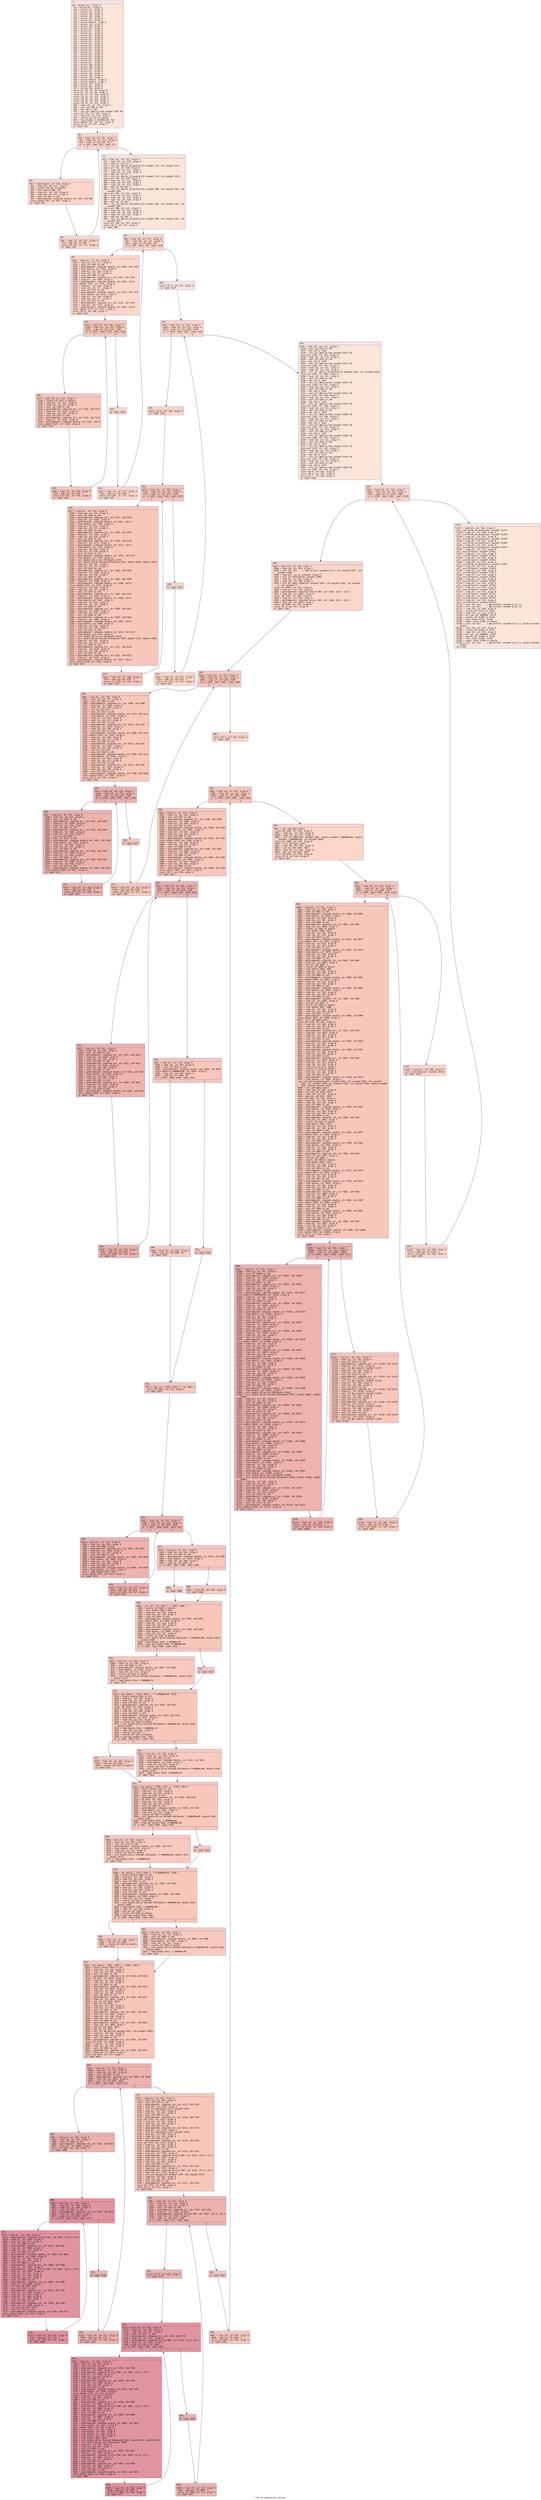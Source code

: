 digraph "CFG for 'ellipsetrack' function" {
	label="CFG for 'ellipsetrack' function";

	Node0x6000024d5fe0 [shape=record,color="#3d50c3ff", style=filled, fillcolor="#f5c1a970" fontname="Courier",label="{7:\l|  %8 = alloca ptr, align 8\l  %9 = alloca ptr, align 8\l  %10 = alloca ptr, align 8\l  %11 = alloca i32, align 4\l  %12 = alloca i32, align 4\l  %13 = alloca i32, align 4\l  %14 = alloca i32, align 4\l  %15 = alloca ptr, align 8\l  %16 = alloca double, align 8\l  %17 = alloca i32, align 4\l  %18 = alloca i32, align 4\l  %19 = alloca ptr, align 8\l  %20 = alloca ptr, align 8\l  %21 = alloca ptr, align 8\l  %22 = alloca ptr, align 8\l  %23 = alloca ptr, align 8\l  %24 = alloca ptr, align 8\l  %25 = alloca ptr, align 8\l  %26 = alloca ptr, align 8\l  %27 = alloca ptr, align 8\l  %28 = alloca ptr, align 8\l  %29 = alloca ptr, align 8\l  %30 = alloca ptr, align 8\l  %31 = alloca ptr, align 8\l  %32 = alloca ptr, align 8\l  %33 = alloca ptr, align 8\l  %34 = alloca ptr, align 8\l  %35 = alloca ptr, align 8\l  %36 = alloca i64, align 8\l  %37 = alloca i64, align 8\l  %38 = alloca i32, align 4\l  %39 = alloca ptr, align 8\l  %40 = alloca i32, align 4\l  %41 = alloca i32, align 4\l  %42 = alloca i32, align 4\l  %43 = alloca double, align 8\l  %44 = alloca double, align 8\l  %45 = alloca i64, align 8\l  %46 = alloca ptr, align 8\l  %47 = alloca i64, align 8\l  store ptr %0, ptr %8, align 8\l  store ptr %1, ptr %9, align 8\l  store ptr %2, ptr %10, align 8\l  store i32 %3, ptr %11, align 4\l  store i32 %4, ptr %12, align 4\l  store i32 %5, ptr %13, align 4\l  store i32 %6, ptr %14, align 4\l  %48 = load i32, ptr %13, align 4\l  %49 = sext i32 %48 to i64\l  %50 = mul i64 8, %49\l  %51 = call ptr @malloc(i64 noundef %50) #5\l  store ptr %51, ptr %15, align 8\l  %52 = load i32, ptr %13, align 4\l  %53 = sitofp i32 %52 to double\l  %54 = fdiv double 6.283180e+00, %53\l  store double %54, ptr %16, align 8\l  store i32 0, ptr %17, align 4\l  br label %55\l}"];
	Node0x6000024d5fe0 -> Node0x6000024d6030[tooltip="7 -> 55\nProbability 100.00%" ];
	Node0x6000024d6030 [shape=record,color="#3d50c3ff", style=filled, fillcolor="#f6a38570" fontname="Courier",label="{55:\l|  %56 = load i32, ptr %17, align 4\l  %57 = load i32, ptr %13, align 4\l  %58 = icmp slt i32 %56, %57\l  br i1 %58, label %59, label %71\l|{<s0>T|<s1>F}}"];
	Node0x6000024d6030:s0 -> Node0x6000024d6080[tooltip="55 -> 59\nProbability 96.88%" ];
	Node0x6000024d6030:s1 -> Node0x6000024d6120[tooltip="55 -> 71\nProbability 3.12%" ];
	Node0x6000024d6080 [shape=record,color="#3d50c3ff", style=filled, fillcolor="#f6a38570" fontname="Courier",label="{59:\l|  %60 = load double, ptr %16, align 8\l  %61 = load i32, ptr %17, align 4\l  %62 = sitofp i32 %61 to double\l  %63 = fmul double %60, %62\l  %64 = load ptr, ptr %15, align 8\l  %65 = load i32, ptr %17, align 4\l  %66 = sext i32 %65 to i64\l  %67 = getelementptr inbounds double, ptr %64, i64 %66\l  store double %63, ptr %67, align 8\l  br label %68\l}"];
	Node0x6000024d6080 -> Node0x6000024d60d0[tooltip="59 -> 68\nProbability 100.00%" ];
	Node0x6000024d60d0 [shape=record,color="#3d50c3ff", style=filled, fillcolor="#f6a38570" fontname="Courier",label="{68:\l|  %69 = load i32, ptr %17, align 4\l  %70 = add nsw i32 %69, 1\l  store i32 %70, ptr %17, align 4\l  br label %55\l}"];
	Node0x6000024d60d0 -> Node0x6000024d6030[tooltip="68 -> 55\nProbability 100.00%" ];
	Node0x6000024d6120 [shape=record,color="#3d50c3ff", style=filled, fillcolor="#f5c1a970" fontname="Courier",label="{71:\l|  %72 = load i32, ptr %11, align 4\l  %73 = load i32, ptr %14, align 4\l  %74 = add nsw i32 %73, 1\l  %75 = call ptr @alloc_2d_double(i32 noundef %72, i32 noundef %74)\l  store ptr %75, ptr %19, align 8\l  %76 = load i32, ptr %11, align 4\l  %77 = load i32, ptr %14, align 4\l  %78 = add nsw i32 %77, 1\l  %79 = call ptr @alloc_2d_double(i32 noundef %76, i32 noundef %78)\l  store ptr %79, ptr %20, align 8\l  %80 = load i32, ptr %11, align 4\l  %81 = load i32, ptr %13, align 4\l  %82 = load i32, ptr %14, align 4\l  %83 = add nsw i32 %82, 1\l  %84 = call ptr @alloc_3d_double(i32 noundef %80, i32 noundef %81, i32\l... noundef %83)\l  store ptr %84, ptr %21, align 8\l  %85 = load i32, ptr %11, align 4\l  %86 = load i32, ptr %13, align 4\l  %87 = load i32, ptr %14, align 4\l  %88 = add nsw i32 %87, 1\l  %89 = call ptr @alloc_3d_double(i32 noundef %85, i32 noundef %86, i32\l... noundef %88)\l  store ptr %89, ptr %22, align 8\l  %90 = load i32, ptr %11, align 4\l  %91 = load i32, ptr %13, align 4\l  %92 = load i32, ptr %14, align 4\l  %93 = add nsw i32 %92, 1\l  %94 = call ptr @alloc_3d_double(i32 noundef %90, i32 noundef %91, i32\l... noundef %93)\l  store ptr %94, ptr %23, align 8\l  store i32 0, ptr %17, align 4\l  br label %95\l}"];
	Node0x6000024d6120 -> Node0x6000024d6170[tooltip="71 -> 95\nProbability 100.00%" ];
	Node0x6000024d6170 [shape=record,color="#3d50c3ff", style=filled, fillcolor="#f6a38570" fontname="Courier",label="{95:\l|  %96 = load i32, ptr %17, align 4\l  %97 = load i32, ptr %11, align 4\l  %98 = icmp slt i32 %96, %97\l  br i1 %98, label %99, label %146\l|{<s0>T|<s1>F}}"];
	Node0x6000024d6170:s0 -> Node0x6000024d61c0[tooltip="95 -> 99\nProbability 96.88%" ];
	Node0x6000024d6170:s1 -> Node0x6000024d63a0[tooltip="95 -> 146\nProbability 3.12%" ];
	Node0x6000024d61c0 [shape=record,color="#3d50c3ff", style=filled, fillcolor="#f6a38570" fontname="Courier",label="{99:\l|  %100 = load ptr, ptr %9, align 8\l  %101 = load i32, ptr %17, align 4\l  %102 = sext i32 %101 to i64\l  %103 = getelementptr inbounds double, ptr %100, i64 %102\l  %104 = load double, ptr %103, align 8\l  %105 = load ptr, ptr %19, align 8\l  %106 = load i32, ptr %17, align 4\l  %107 = sext i32 %106 to i64\l  %108 = getelementptr inbounds ptr, ptr %105, i64 %107\l  %109 = load ptr, ptr %108, align 8\l  %110 = getelementptr inbounds double, ptr %109, i64 0\l  store double %104, ptr %110, align 8\l  %111 = load ptr, ptr %10, align 8\l  %112 = load i32, ptr %17, align 4\l  %113 = sext i32 %112 to i64\l  %114 = getelementptr inbounds double, ptr %111, i64 %113\l  %115 = load double, ptr %114, align 8\l  %116 = load ptr, ptr %20, align 8\l  %117 = load i32, ptr %17, align 4\l  %118 = sext i32 %117 to i64\l  %119 = getelementptr inbounds ptr, ptr %116, i64 %118\l  %120 = load ptr, ptr %119, align 8\l  %121 = getelementptr inbounds double, ptr %120, i64 0\l  store double %115, ptr %121, align 8\l  store i32 0, ptr %18, align 4\l  br label %122\l}"];
	Node0x6000024d61c0 -> Node0x6000024d6210[tooltip="99 -> 122\nProbability 100.00%" ];
	Node0x6000024d6210 [shape=record,color="#3d50c3ff", style=filled, fillcolor="#ec7f6370" fontname="Courier",label="{122:\l|  %123 = load i32, ptr %18, align 4\l  %124 = load i32, ptr %13, align 4\l  %125 = icmp slt i32 %123, %124\l  br i1 %125, label %126, label %142\l|{<s0>T|<s1>F}}"];
	Node0x6000024d6210:s0 -> Node0x6000024d6260[tooltip="122 -> 126\nProbability 96.88%" ];
	Node0x6000024d6210:s1 -> Node0x6000024d6300[tooltip="122 -> 142\nProbability 3.12%" ];
	Node0x6000024d6260 [shape=record,color="#3d50c3ff", style=filled, fillcolor="#ec7f6370" fontname="Courier",label="{126:\l|  %127 = load i32, ptr %12, align 4\l  %128 = sitofp i32 %127 to double\l  %129 = load ptr, ptr %21, align 8\l  %130 = load i32, ptr %17, align 4\l  %131 = sext i32 %130 to i64\l  %132 = getelementptr inbounds ptr, ptr %129, i64 %131\l  %133 = load ptr, ptr %132, align 8\l  %134 = load i32, ptr %18, align 4\l  %135 = sext i32 %134 to i64\l  %136 = getelementptr inbounds ptr, ptr %133, i64 %135\l  %137 = load ptr, ptr %136, align 8\l  %138 = getelementptr inbounds double, ptr %137, i64 0\l  store double %128, ptr %138, align 8\l  br label %139\l}"];
	Node0x6000024d6260 -> Node0x6000024d62b0[tooltip="126 -> 139\nProbability 100.00%" ];
	Node0x6000024d62b0 [shape=record,color="#3d50c3ff", style=filled, fillcolor="#ec7f6370" fontname="Courier",label="{139:\l|  %140 = load i32, ptr %18, align 4\l  %141 = add nsw i32 %140, 1\l  store i32 %141, ptr %18, align 4\l  br label %122\l}"];
	Node0x6000024d62b0 -> Node0x6000024d6210[tooltip="139 -> 122\nProbability 100.00%" ];
	Node0x6000024d6300 [shape=record,color="#3d50c3ff", style=filled, fillcolor="#f6a38570" fontname="Courier",label="{142:\l|  br label %143\l}"];
	Node0x6000024d6300 -> Node0x6000024d6350[tooltip="142 -> 143\nProbability 100.00%" ];
	Node0x6000024d6350 [shape=record,color="#3d50c3ff", style=filled, fillcolor="#f6a38570" fontname="Courier",label="{143:\l|  %144 = load i32, ptr %17, align 4\l  %145 = add nsw i32 %144, 1\l  store i32 %145, ptr %17, align 4\l  br label %95\l}"];
	Node0x6000024d6350 -> Node0x6000024d6170[tooltip="143 -> 95\nProbability 100.00%" ];
	Node0x6000024d63a0 [shape=record,color="#3d50c3ff", style=filled, fillcolor="#f5c1a970" fontname="Courier",label="{146:\l|  store i32 0, ptr %17, align 4\l  br label %147\l}"];
	Node0x6000024d63a0 -> Node0x6000024d63f0[tooltip="146 -> 147\nProbability 100.00%" ];
	Node0x6000024d63f0 [shape=record,color="#3d50c3ff", style=filled, fillcolor="#f6a38570" fontname="Courier",label="{147:\l|  %148 = load i32, ptr %17, align 4\l  %149 = load i32, ptr %11, align 4\l  %150 = icmp slt i32 %148, %149\l  br i1 %150, label %151, label %234\l|{<s0>T|<s1>F}}"];
	Node0x6000024d63f0:s0 -> Node0x6000024d6440[tooltip="147 -> 151\nProbability 96.88%" ];
	Node0x6000024d63f0:s1 -> Node0x6000024d6620[tooltip="147 -> 234\nProbability 3.12%" ];
	Node0x6000024d6440 [shape=record,color="#3d50c3ff", style=filled, fillcolor="#f6a38570" fontname="Courier",label="{151:\l|  store i32 0, ptr %18, align 4\l  br label %152\l}"];
	Node0x6000024d6440 -> Node0x6000024d6490[tooltip="151 -> 152\nProbability 100.00%" ];
	Node0x6000024d6490 [shape=record,color="#3d50c3ff", style=filled, fillcolor="#ec7f6370" fontname="Courier",label="{152:\l|  %153 = load i32, ptr %18, align 4\l  %154 = load i32, ptr %13, align 4\l  %155 = icmp slt i32 %153, %154\l  br i1 %155, label %156, label %230\l|{<s0>T|<s1>F}}"];
	Node0x6000024d6490:s0 -> Node0x6000024d64e0[tooltip="152 -> 156\nProbability 96.88%" ];
	Node0x6000024d6490:s1 -> Node0x6000024d6580[tooltip="152 -> 230\nProbability 3.12%" ];
	Node0x6000024d64e0 [shape=record,color="#3d50c3ff", style=filled, fillcolor="#ec7f6370" fontname="Courier",label="{156:\l|  %157 = load ptr, ptr %19, align 8\l  %158 = load i32, ptr %17, align 4\l  %159 = sext i32 %158 to i64\l  %160 = getelementptr inbounds ptr, ptr %157, i64 %159\l  %161 = load ptr, ptr %160, align 8\l  %162 = getelementptr inbounds double, ptr %161, i64 0\l  %163 = load double, ptr %162, align 8\l  %164 = load ptr, ptr %21, align 8\l  %165 = load i32, ptr %17, align 4\l  %166 = sext i32 %165 to i64\l  %167 = getelementptr inbounds ptr, ptr %164, i64 %166\l  %168 = load ptr, ptr %167, align 8\l  %169 = load i32, ptr %18, align 4\l  %170 = sext i32 %169 to i64\l  %171 = getelementptr inbounds ptr, ptr %168, i64 %170\l  %172 = load ptr, ptr %171, align 8\l  %173 = getelementptr inbounds double, ptr %172, i64 0\l  %174 = load double, ptr %173, align 8\l  %175 = load ptr, ptr %15, align 8\l  %176 = load i32, ptr %18, align 4\l  %177 = sext i32 %176 to i64\l  %178 = getelementptr inbounds double, ptr %175, i64 %177\l  %179 = load double, ptr %178, align 8\l  %180 = call double @llvm.cos.f64(double %179)\l  %181 = call double @llvm.fmuladd.f64(double %174, double %180, double %163)\l  %182 = load ptr, ptr %22, align 8\l  %183 = load i32, ptr %17, align 4\l  %184 = sext i32 %183 to i64\l  %185 = getelementptr inbounds ptr, ptr %182, i64 %184\l  %186 = load ptr, ptr %185, align 8\l  %187 = load i32, ptr %18, align 4\l  %188 = sext i32 %187 to i64\l  %189 = getelementptr inbounds ptr, ptr %186, i64 %188\l  %190 = load ptr, ptr %189, align 8\l  %191 = getelementptr inbounds double, ptr %190, i64 0\l  store double %181, ptr %191, align 8\l  %192 = load ptr, ptr %20, align 8\l  %193 = load i32, ptr %17, align 4\l  %194 = sext i32 %193 to i64\l  %195 = getelementptr inbounds ptr, ptr %192, i64 %194\l  %196 = load ptr, ptr %195, align 8\l  %197 = getelementptr inbounds double, ptr %196, i64 0\l  %198 = load double, ptr %197, align 8\l  %199 = load ptr, ptr %21, align 8\l  %200 = load i32, ptr %17, align 4\l  %201 = sext i32 %200 to i64\l  %202 = getelementptr inbounds ptr, ptr %199, i64 %201\l  %203 = load ptr, ptr %202, align 8\l  %204 = load i32, ptr %18, align 4\l  %205 = sext i32 %204 to i64\l  %206 = getelementptr inbounds ptr, ptr %203, i64 %205\l  %207 = load ptr, ptr %206, align 8\l  %208 = getelementptr inbounds double, ptr %207, i64 0\l  %209 = load double, ptr %208, align 8\l  %210 = load ptr, ptr %15, align 8\l  %211 = load i32, ptr %18, align 4\l  %212 = sext i32 %211 to i64\l  %213 = getelementptr inbounds double, ptr %210, i64 %212\l  %214 = load double, ptr %213, align 8\l  %215 = call double @llvm.sin.f64(double %214)\l  %216 = call double @llvm.fmuladd.f64(double %209, double %215, double %198)\l  %217 = load ptr, ptr %23, align 8\l  %218 = load i32, ptr %17, align 4\l  %219 = sext i32 %218 to i64\l  %220 = getelementptr inbounds ptr, ptr %217, i64 %219\l  %221 = load ptr, ptr %220, align 8\l  %222 = load i32, ptr %18, align 4\l  %223 = sext i32 %222 to i64\l  %224 = getelementptr inbounds ptr, ptr %221, i64 %223\l  %225 = load ptr, ptr %224, align 8\l  %226 = getelementptr inbounds double, ptr %225, i64 0\l  store double %216, ptr %226, align 8\l  br label %227\l}"];
	Node0x6000024d64e0 -> Node0x6000024d6530[tooltip="156 -> 227\nProbability 100.00%" ];
	Node0x6000024d6530 [shape=record,color="#3d50c3ff", style=filled, fillcolor="#ec7f6370" fontname="Courier",label="{227:\l|  %228 = load i32, ptr %18, align 4\l  %229 = add nsw i32 %228, 1\l  store i32 %229, ptr %18, align 4\l  br label %152\l}"];
	Node0x6000024d6530 -> Node0x6000024d6490[tooltip="227 -> 152\nProbability 100.00%" ];
	Node0x6000024d6580 [shape=record,color="#3d50c3ff", style=filled, fillcolor="#f6a38570" fontname="Courier",label="{230:\l|  br label %231\l}"];
	Node0x6000024d6580 -> Node0x6000024d65d0[tooltip="230 -> 231\nProbability 100.00%" ];
	Node0x6000024d65d0 [shape=record,color="#3d50c3ff", style=filled, fillcolor="#f6a38570" fontname="Courier",label="{231:\l|  %232 = load i32, ptr %17, align 4\l  %233 = add nsw i32 %232, 1\l  store i32 %233, ptr %17, align 4\l  br label %147\l}"];
	Node0x6000024d65d0 -> Node0x6000024d63f0[tooltip="231 -> 147\nProbability 100.00%" ];
	Node0x6000024d6620 [shape=record,color="#3d50c3ff", style=filled, fillcolor="#f5c1a970" fontname="Courier",label="{234:\l|  %235 = load i32, ptr %11, align 4\l  %236 = sext i32 %235 to i64\l  %237 = mul i64 8, %236\l  %238 = call ptr @malloc(i64 noundef %237) #5\l  store ptr %238, ptr %24, align 8\l  %239 = load i32, ptr %11, align 4\l  %240 = sext i32 %239 to i64\l  %241 = mul i64 8, %240\l  %242 = call ptr @malloc(i64 noundef %241) #5\l  store ptr %242, ptr %25, align 8\l  %243 = load i32, ptr %11, align 4\l  %244 = load i32, ptr %13, align 4\l  %245 = call ptr @alloc_2d_double(i32 noundef %243, i32 noundef %244)\l  store ptr %245, ptr %26, align 8\l  %246 = load i32, ptr %11, align 4\l  %247 = sext i32 %246 to i64\l  %248 = mul i64 8, %247\l  %249 = call ptr @malloc(i64 noundef %248) #5\l  store ptr %249, ptr %27, align 8\l  %250 = load i32, ptr %11, align 4\l  %251 = sext i32 %250 to i64\l  %252 = mul i64 4, %251\l  %253 = call ptr @malloc(i64 noundef %252) #5\l  store ptr %253, ptr %28, align 8\l  %254 = load i32, ptr %11, align 4\l  %255 = sext i32 %254 to i64\l  %256 = mul i64 4, %255\l  %257 = call ptr @malloc(i64 noundef %256) #5\l  store ptr %257, ptr %29, align 8\l  %258 = load i32, ptr %11, align 4\l  %259 = sext i32 %258 to i64\l  %260 = mul i64 4, %259\l  %261 = call ptr @malloc(i64 noundef %260) #5\l  store ptr %261, ptr %30, align 8\l  %262 = load i32, ptr %11, align 4\l  %263 = sext i32 %262 to i64\l  %264 = mul i64 4, %263\l  %265 = call ptr @malloc(i64 noundef %264) #5\l  store ptr %265, ptr %31, align 8\l  %266 = load i32, ptr %11, align 4\l  %267 = sext i32 %266 to i64\l  %268 = mul i64 8, %267\l  %269 = call ptr @malloc(i64 noundef %268) #5\l  store ptr %269, ptr %32, align 8\l  %270 = load i32, ptr %11, align 4\l  %271 = sext i32 %270 to i64\l  %272 = mul i64 8, %271\l  %273 = call ptr @malloc(i64 noundef %272) #5\l  store ptr %273, ptr %33, align 8\l  %274 = load i32, ptr %11, align 4\l  %275 = sext i32 %274 to i64\l  %276 = mul i64 8, %275\l  %277 = call ptr @malloc(i64 noundef %276) #5\l  store ptr %277, ptr %34, align 8\l  %278 = load i32, ptr %11, align 4\l  %279 = sext i32 %278 to i64\l  %280 = mul i64 8, %279\l  %281 = call ptr @malloc(i64 noundef %280) #5\l  store ptr %281, ptr %35, align 8\l  store i64 0, ptr %36, align 8\l  store i64 0, ptr %37, align 8\l  store i32 1, ptr %38, align 4\l  br label %282\l}"];
	Node0x6000024d6620 -> Node0x6000024d6670[tooltip="234 -> 282\nProbability 100.00%" ];
	Node0x6000024d6670 [shape=record,color="#3d50c3ff", style=filled, fillcolor="#f6a38570" fontname="Courier",label="{282:\l|  %283 = load i32, ptr %38, align 4\l  %284 = load i32, ptr %14, align 4\l  %285 = icmp sle i32 %283, %284\l  br i1 %285, label %286, label %1156\l|{<s0>T|<s1>F}}"];
	Node0x6000024d6670:s0 -> Node0x6000024d66c0[tooltip="282 -> 286\nProbability 96.88%" ];
	Node0x6000024d6670:s1 -> Node0x6000024d7ac0[tooltip="282 -> 1156\nProbability 3.12%" ];
	Node0x6000024d66c0 [shape=record,color="#3d50c3ff", style=filled, fillcolor="#f6a38570" fontname="Courier",label="{286:\l|  %287 = load i32, ptr %38, align 4\l  %288 = load i32, ptr %14, align 4\l  %289 = call i32 (ptr, ...) @printf(ptr noundef @.str, i32 noundef %287, i32\l... noundef %288)\l  %290 = load ptr, ptr @__stdoutp, align 8\l  %291 = call i32 @fflush(ptr noundef %290)\l  %292 = load ptr, ptr %8, align 8\l  %293 = load i32, ptr %38, align 4\l  %294 = call ptr @get_frame(ptr noundef %292, i32 noundef %293, i32 noundef\l... 0, i32 noundef 1)\l  store ptr %294, ptr %39, align 8\l  %295 = load ptr, ptr %39, align 8\l  %296 = getelementptr inbounds %struct.MAT, ptr %295, i32 0, i32 0\l  %297 = load i32, ptr %296, align 8\l  store i32 %297, ptr %40, align 4\l  %298 = load ptr, ptr %39, align 8\l  %299 = getelementptr inbounds %struct.MAT, ptr %298, i32 0, i32 1\l  %300 = load i32, ptr %299, align 4\l  store i32 %300, ptr %41, align 4\l  store i32 0, ptr %17, align 4\l  br label %301\l}"];
	Node0x6000024d66c0 -> Node0x6000024d6710[tooltip="286 -> 301\nProbability 100.00%" ];
	Node0x6000024d6710 [shape=record,color="#3d50c3ff", style=filled, fillcolor="#ec7f6370" fontname="Courier",label="{301:\l|  %302 = load i32, ptr %17, align 4\l  %303 = load i32, ptr %11, align 4\l  %304 = icmp slt i32 %302, %303\l  br i1 %304, label %305, label %380\l|{<s0>T|<s1>F}}"];
	Node0x6000024d6710:s0 -> Node0x6000024d6760[tooltip="301 -> 305\nProbability 96.88%" ];
	Node0x6000024d6710:s1 -> Node0x6000024d6940[tooltip="301 -> 380\nProbability 3.12%" ];
	Node0x6000024d6760 [shape=record,color="#3d50c3ff", style=filled, fillcolor="#ec7f6370" fontname="Courier",label="{305:\l|  %306 = load ptr, ptr %19, align 8\l  %307 = load i32, ptr %17, align 4\l  %308 = sext i32 %307 to i64\l  %309 = getelementptr inbounds ptr, ptr %306, i64 %308\l  %310 = load ptr, ptr %309, align 8\l  %311 = load i32, ptr %38, align 4\l  %312 = sub nsw i32 %311, 1\l  %313 = sext i32 %312 to i64\l  %314 = getelementptr inbounds double, ptr %310, i64 %313\l  %315 = load double, ptr %314, align 8\l  %316 = load ptr, ptr %19, align 8\l  %317 = load i32, ptr %17, align 4\l  %318 = sext i32 %317 to i64\l  %319 = getelementptr inbounds ptr, ptr %316, i64 %318\l  %320 = load ptr, ptr %319, align 8\l  %321 = load i32, ptr %38, align 4\l  %322 = sext i32 %321 to i64\l  %323 = getelementptr inbounds double, ptr %320, i64 %322\l  store double %315, ptr %323, align 8\l  %324 = load ptr, ptr %20, align 8\l  %325 = load i32, ptr %17, align 4\l  %326 = sext i32 %325 to i64\l  %327 = getelementptr inbounds ptr, ptr %324, i64 %326\l  %328 = load ptr, ptr %327, align 8\l  %329 = load i32, ptr %38, align 4\l  %330 = sub nsw i32 %329, 1\l  %331 = sext i32 %330 to i64\l  %332 = getelementptr inbounds double, ptr %328, i64 %331\l  %333 = load double, ptr %332, align 8\l  %334 = load ptr, ptr %20, align 8\l  %335 = load i32, ptr %17, align 4\l  %336 = sext i32 %335 to i64\l  %337 = getelementptr inbounds ptr, ptr %334, i64 %336\l  %338 = load ptr, ptr %337, align 8\l  %339 = load i32, ptr %38, align 4\l  %340 = sext i32 %339 to i64\l  %341 = getelementptr inbounds double, ptr %338, i64 %340\l  store double %333, ptr %341, align 8\l  store i32 0, ptr %18, align 4\l  br label %342\l}"];
	Node0x6000024d6760 -> Node0x6000024d67b0[tooltip="305 -> 342\nProbability 100.00%" ];
	Node0x6000024d67b0 [shape=record,color="#3d50c3ff", style=filled, fillcolor="#d6524470" fontname="Courier",label="{342:\l|  %343 = load i32, ptr %18, align 4\l  %344 = load i32, ptr %13, align 4\l  %345 = icmp slt i32 %343, %344\l  br i1 %345, label %346, label %376\l|{<s0>T|<s1>F}}"];
	Node0x6000024d67b0:s0 -> Node0x6000024d6800[tooltip="342 -> 346\nProbability 96.88%" ];
	Node0x6000024d67b0:s1 -> Node0x6000024d68a0[tooltip="342 -> 376\nProbability 3.12%" ];
	Node0x6000024d6800 [shape=record,color="#3d50c3ff", style=filled, fillcolor="#d6524470" fontname="Courier",label="{346:\l|  %347 = load ptr, ptr %21, align 8\l  %348 = load i32, ptr %17, align 4\l  %349 = sext i32 %348 to i64\l  %350 = getelementptr inbounds ptr, ptr %347, i64 %349\l  %351 = load ptr, ptr %350, align 8\l  %352 = load i32, ptr %18, align 4\l  %353 = sext i32 %352 to i64\l  %354 = getelementptr inbounds ptr, ptr %351, i64 %353\l  %355 = load ptr, ptr %354, align 8\l  %356 = load i32, ptr %38, align 4\l  %357 = sub nsw i32 %356, 1\l  %358 = sext i32 %357 to i64\l  %359 = getelementptr inbounds double, ptr %355, i64 %358\l  %360 = load double, ptr %359, align 8\l  %361 = load ptr, ptr %21, align 8\l  %362 = load i32, ptr %17, align 4\l  %363 = sext i32 %362 to i64\l  %364 = getelementptr inbounds ptr, ptr %361, i64 %363\l  %365 = load ptr, ptr %364, align 8\l  %366 = load i32, ptr %18, align 4\l  %367 = sext i32 %366 to i64\l  %368 = getelementptr inbounds ptr, ptr %365, i64 %367\l  %369 = load ptr, ptr %368, align 8\l  %370 = load i32, ptr %38, align 4\l  %371 = sext i32 %370 to i64\l  %372 = getelementptr inbounds double, ptr %369, i64 %371\l  store double %360, ptr %372, align 8\l  br label %373\l}"];
	Node0x6000024d6800 -> Node0x6000024d6850[tooltip="346 -> 373\nProbability 100.00%" ];
	Node0x6000024d6850 [shape=record,color="#3d50c3ff", style=filled, fillcolor="#d6524470" fontname="Courier",label="{373:\l|  %374 = load i32, ptr %18, align 4\l  %375 = add nsw i32 %374, 1\l  store i32 %375, ptr %18, align 4\l  br label %342\l}"];
	Node0x6000024d6850 -> Node0x6000024d67b0[tooltip="373 -> 342\nProbability 100.00%" ];
	Node0x6000024d68a0 [shape=record,color="#3d50c3ff", style=filled, fillcolor="#ec7f6370" fontname="Courier",label="{376:\l|  br label %377\l}"];
	Node0x6000024d68a0 -> Node0x6000024d68f0[tooltip="376 -> 377\nProbability 100.00%" ];
	Node0x6000024d68f0 [shape=record,color="#3d50c3ff", style=filled, fillcolor="#ec7f6370" fontname="Courier",label="{377:\l|  %378 = load i32, ptr %17, align 4\l  %379 = add nsw i32 %378, 1\l  store i32 %379, ptr %17, align 4\l  br label %301\l}"];
	Node0x6000024d68f0 -> Node0x6000024d6710[tooltip="377 -> 301\nProbability 100.00%" ];
	Node0x6000024d6940 [shape=record,color="#3d50c3ff", style=filled, fillcolor="#f6a38570" fontname="Courier",label="{380:\l|  store i32 0, ptr %42, align 4\l  br label %381\l}"];
	Node0x6000024d6940 -> Node0x6000024d6990[tooltip="380 -> 381\nProbability 100.00%" ];
	Node0x6000024d6990 [shape=record,color="#3d50c3ff", style=filled, fillcolor="#ec7f6370" fontname="Courier",label="{381:\l|  %382 = load i32, ptr %42, align 4\l  %383 = load i32, ptr %11, align 4\l  %384 = icmp slt i32 %382, %383\l  br i1 %384, label %385, label %845\l|{<s0>T|<s1>F}}"];
	Node0x6000024d6990:s0 -> Node0x6000024d69e0[tooltip="381 -> 385\nProbability 96.88%" ];
	Node0x6000024d6990:s1 -> Node0x6000024d77a0[tooltip="381 -> 845\nProbability 3.12%" ];
	Node0x6000024d69e0 [shape=record,color="#3d50c3ff", style=filled, fillcolor="#ec7f6370" fontname="Courier",label="{385:\l|  %386 = load ptr, ptr %19, align 8\l  %387 = load i32, ptr %42, align 4\l  %388 = sext i32 %387 to i64\l  %389 = getelementptr inbounds ptr, ptr %386, i64 %388\l  %390 = load ptr, ptr %389, align 8\l  %391 = load i32, ptr %38, align 4\l  %392 = sext i32 %391 to i64\l  %393 = getelementptr inbounds double, ptr %390, i64 %392\l  %394 = load double, ptr %393, align 8\l  %395 = load ptr, ptr %24, align 8\l  %396 = load i32, ptr %42, align 4\l  %397 = sext i32 %396 to i64\l  %398 = getelementptr inbounds double, ptr %395, i64 %397\l  store double %394, ptr %398, align 8\l  %399 = load ptr, ptr %20, align 8\l  %400 = load i32, ptr %42, align 4\l  %401 = sext i32 %400 to i64\l  %402 = getelementptr inbounds ptr, ptr %399, i64 %401\l  %403 = load ptr, ptr %402, align 8\l  %404 = load i32, ptr %38, align 4\l  %405 = sext i32 %404 to i64\l  %406 = getelementptr inbounds double, ptr %403, i64 %405\l  %407 = load double, ptr %406, align 8\l  %408 = load ptr, ptr %25, align 8\l  %409 = load i32, ptr %42, align 4\l  %410 = sext i32 %409 to i64\l  %411 = getelementptr inbounds double, ptr %408, i64 %410\l  store double %407, ptr %411, align 8\l  store i32 0, ptr %18, align 4\l  br label %412\l}"];
	Node0x6000024d69e0 -> Node0x6000024d6a30[tooltip="385 -> 412\nProbability 100.00%" ];
	Node0x6000024d6a30 [shape=record,color="#3d50c3ff", style=filled, fillcolor="#d6524470" fontname="Courier",label="{412:\l|  %413 = load i32, ptr %18, align 4\l  %414 = load i32, ptr %13, align 4\l  %415 = icmp slt i32 %413, %414\l  br i1 %415, label %416, label %441\l|{<s0>T|<s1>F}}"];
	Node0x6000024d6a30:s0 -> Node0x6000024d6a80[tooltip="412 -> 416\nProbability 96.88%" ];
	Node0x6000024d6a30:s1 -> Node0x6000024d6b20[tooltip="412 -> 441\nProbability 3.12%" ];
	Node0x6000024d6a80 [shape=record,color="#3d50c3ff", style=filled, fillcolor="#d6524470" fontname="Courier",label="{416:\l|  %417 = load ptr, ptr %21, align 8\l  %418 = load i32, ptr %42, align 4\l  %419 = sext i32 %418 to i64\l  %420 = getelementptr inbounds ptr, ptr %417, i64 %419\l  %421 = load ptr, ptr %420, align 8\l  %422 = load i32, ptr %18, align 4\l  %423 = sext i32 %422 to i64\l  %424 = getelementptr inbounds ptr, ptr %421, i64 %423\l  %425 = load ptr, ptr %424, align 8\l  %426 = load i32, ptr %38, align 4\l  %427 = sext i32 %426 to i64\l  %428 = getelementptr inbounds double, ptr %425, i64 %427\l  %429 = load double, ptr %428, align 8\l  %430 = load ptr, ptr %26, align 8\l  %431 = load i32, ptr %42, align 4\l  %432 = sext i32 %431 to i64\l  %433 = getelementptr inbounds ptr, ptr %430, i64 %432\l  %434 = load ptr, ptr %433, align 8\l  %435 = load i32, ptr %18, align 4\l  %436 = sext i32 %435 to i64\l  %437 = getelementptr inbounds double, ptr %434, i64 %436\l  store double %429, ptr %437, align 8\l  br label %438\l}"];
	Node0x6000024d6a80 -> Node0x6000024d6ad0[tooltip="416 -> 438\nProbability 100.00%" ];
	Node0x6000024d6ad0 [shape=record,color="#3d50c3ff", style=filled, fillcolor="#d6524470" fontname="Courier",label="{438:\l|  %439 = load i32, ptr %18, align 4\l  %440 = add nsw i32 %439, 1\l  store i32 %440, ptr %18, align 4\l  br label %412\l}"];
	Node0x6000024d6ad0 -> Node0x6000024d6a30[tooltip="438 -> 412\nProbability 100.00%" ];
	Node0x6000024d6b20 [shape=record,color="#3d50c3ff", style=filled, fillcolor="#ec7f6370" fontname="Courier",label="{441:\l|  %442 = load ptr, ptr %27, align 8\l  %443 = load i32, ptr %42, align 4\l  %444 = sext i32 %443 to i64\l  %445 = getelementptr inbounds double, ptr %442, i64 %444\l  store double 0.000000e+00, ptr %445, align 8\l  %446 = load i32, ptr %38, align 4\l  %447 = icmp sgt i32 %446, 10\l  br i1 %447, label %448, label %451\l|{<s0>T|<s1>F}}"];
	Node0x6000024d6b20:s0 -> Node0x6000024d6b70[tooltip="441 -> 448\nProbability 50.00%" ];
	Node0x6000024d6b20:s1 -> Node0x6000024d6bc0[tooltip="441 -> 451\nProbability 50.00%" ];
	Node0x6000024d6b70 [shape=record,color="#3d50c3ff", style=filled, fillcolor="#ef886b70" fontname="Courier",label="{448:\l|  %449 = load i32, ptr %38, align 4\l  %450 = sub nsw i32 %449, 10\l  br label %452\l}"];
	Node0x6000024d6b70 -> Node0x6000024d6c10[tooltip="448 -> 452\nProbability 100.00%" ];
	Node0x6000024d6bc0 [shape=record,color="#3d50c3ff", style=filled, fillcolor="#ef886b70" fontname="Courier",label="{451:\l|  br label %452\l}"];
	Node0x6000024d6bc0 -> Node0x6000024d6c10[tooltip="451 -> 452\nProbability 100.00%" ];
	Node0x6000024d6c10 [shape=record,color="#3d50c3ff", style=filled, fillcolor="#ec7f6370" fontname="Courier",label="{452:\l|  %453 = phi i32 [ %450, %448 ], [ 0, %451 ]\l  store i32 %453, ptr %17, align 4\l  br label %454\l}"];
	Node0x6000024d6c10 -> Node0x6000024d6c60[tooltip="452 -> 454\nProbability 100.00%" ];
	Node0x6000024d6c60 [shape=record,color="#3d50c3ff", style=filled, fillcolor="#d6524470" fontname="Courier",label="{454:\l|  %455 = load i32, ptr %17, align 4\l  %456 = load i32, ptr %38, align 4\l  %457 = icmp slt i32 %455, %456\l  br i1 %457, label %458, label %477\l|{<s0>T|<s1>F}}"];
	Node0x6000024d6c60:s0 -> Node0x6000024d6cb0[tooltip="454 -> 458\nProbability 96.88%" ];
	Node0x6000024d6c60:s1 -> Node0x6000024d6d50[tooltip="454 -> 477\nProbability 3.12%" ];
	Node0x6000024d6cb0 [shape=record,color="#3d50c3ff", style=filled, fillcolor="#d6524470" fontname="Courier",label="{458:\l|  %459 = load ptr, ptr %20, align 8\l  %460 = load i32, ptr %42, align 4\l  %461 = sext i32 %460 to i64\l  %462 = getelementptr inbounds ptr, ptr %459, i64 %461\l  %463 = load ptr, ptr %462, align 8\l  %464 = load i32, ptr %17, align 4\l  %465 = sext i32 %464 to i64\l  %466 = getelementptr inbounds double, ptr %463, i64 %465\l  %467 = load double, ptr %466, align 8\l  %468 = load ptr, ptr %27, align 8\l  %469 = load i32, ptr %42, align 4\l  %470 = sext i32 %469 to i64\l  %471 = getelementptr inbounds double, ptr %468, i64 %470\l  %472 = load double, ptr %471, align 8\l  %473 = fadd double %472, %467\l  store double %473, ptr %471, align 8\l  br label %474\l}"];
	Node0x6000024d6cb0 -> Node0x6000024d6d00[tooltip="458 -> 474\nProbability 100.00%" ];
	Node0x6000024d6d00 [shape=record,color="#3d50c3ff", style=filled, fillcolor="#d6524470" fontname="Courier",label="{474:\l|  %475 = load i32, ptr %17, align 4\l  %476 = add nsw i32 %475, 1\l  store i32 %476, ptr %17, align 4\l  br label %454\l}"];
	Node0x6000024d6d00 -> Node0x6000024d6c60[tooltip="474 -> 454\nProbability 100.00%" ];
	Node0x6000024d6d50 [shape=record,color="#3d50c3ff", style=filled, fillcolor="#ec7f6370" fontname="Courier",label="{477:\l|  %478 = load ptr, ptr %27, align 8\l  %479 = load i32, ptr %42, align 4\l  %480 = sext i32 %479 to i64\l  %481 = getelementptr inbounds double, ptr %478, i64 %480\l  %482 = load double, ptr %481, align 8\l  %483 = load i32, ptr %38, align 4\l  %484 = icmp sgt i32 %483, 10\l  br i1 %484, label %485, label %486\l|{<s0>T|<s1>F}}"];
	Node0x6000024d6d50:s0 -> Node0x6000024d6da0[tooltip="477 -> 485\nProbability 50.00%" ];
	Node0x6000024d6d50:s1 -> Node0x6000024d6df0[tooltip="477 -> 486\nProbability 50.00%" ];
	Node0x6000024d6da0 [shape=record,color="#3d50c3ff", style=filled, fillcolor="#ef886b70" fontname="Courier",label="{485:\l|  br label %488\l}"];
	Node0x6000024d6da0 -> Node0x6000024d6e40[tooltip="485 -> 488\nProbability 100.00%" ];
	Node0x6000024d6df0 [shape=record,color="#3d50c3ff", style=filled, fillcolor="#ef886b70" fontname="Courier",label="{486:\l|  %487 = load i32, ptr %38, align 4\l  br label %488\l}"];
	Node0x6000024d6df0 -> Node0x6000024d6e40[tooltip="486 -> 488\nProbability 100.00%" ];
	Node0x6000024d6e40 [shape=record,color="#3d50c3ff", style=filled, fillcolor="#ec7f6370" fontname="Courier",label="{488:\l|  %489 = phi i32 [ 10, %485 ], [ %487, %486 ]\l  %490 = sitofp i32 %489 to double\l  %491 = fdiv double %482, %490\l  %492 = load ptr, ptr %27, align 8\l  %493 = load i32, ptr %42, align 4\l  %494 = sext i32 %493 to i64\l  %495 = getelementptr inbounds double, ptr %492, i64 %494\l  store double %491, ptr %495, align 8\l  %496 = load ptr, ptr %24, align 8\l  %497 = load i32, ptr %42, align 4\l  %498 = sext i32 %497 to i64\l  %499 = getelementptr inbounds double, ptr %496, i64 %498\l  %500 = load double, ptr %499, align 8\l  %501 = load i32, ptr %12, align 4\l  %502 = sitofp i32 %501 to double\l  %503 = call double @llvm.fmuladd.f64(double -4.000000e+00, double %502,\l... double %500)\l  %504 = fadd double %503, 5.000000e-01\l  %505 = fcmp ogt double %504, 0.000000e+00\l  br i1 %505, label %506, label %516\l|{<s0>T|<s1>F}}"];
	Node0x6000024d6e40:s0 -> Node0x6000024d6e90[tooltip="488 -> 506\nProbability 50.00%" ];
	Node0x6000024d6e40:s1 -> Node0x6000024d6ee0[tooltip="488 -> 516\nProbability 50.00%" ];
	Node0x6000024d6e90 [shape=record,color="#3d50c3ff", style=filled, fillcolor="#ef886b70" fontname="Courier",label="{506:\l|  %507 = load ptr, ptr %24, align 8\l  %508 = load i32, ptr %42, align 4\l  %509 = sext i32 %508 to i64\l  %510 = getelementptr inbounds double, ptr %507, i64 %509\l  %511 = load double, ptr %510, align 8\l  %512 = load i32, ptr %12, align 4\l  %513 = sitofp i32 %512 to double\l  %514 = call double @llvm.fmuladd.f64(double -4.000000e+00, double %513,\l... double %511)\l  %515 = fadd double %514, 5.000000e-01\l  br label %517\l}"];
	Node0x6000024d6e90 -> Node0x6000024d6f30[tooltip="506 -> 517\nProbability 100.00%" ];
	Node0x6000024d6ee0 [shape=record,color="#3d50c3ff", style=filled, fillcolor="#ef886b70" fontname="Courier",label="{516:\l|  br label %517\l}"];
	Node0x6000024d6ee0 -> Node0x6000024d6f30[tooltip="516 -> 517\nProbability 100.00%" ];
	Node0x6000024d6f30 [shape=record,color="#3d50c3ff", style=filled, fillcolor="#ec7f6370" fontname="Courier",label="{517:\l|  %518 = phi double [ %515, %506 ], [ 0.000000e+00, %516 ]\l  %519 = fptosi double %518 to i32\l  %520 = load ptr, ptr %28, align 8\l  %521 = load i32, ptr %42, align 4\l  %522 = sext i32 %521 to i64\l  %523 = getelementptr inbounds i32, ptr %520, i64 %522\l  store i32 %519, ptr %523, align 4\l  %524 = load ptr, ptr %24, align 8\l  %525 = load i32, ptr %42, align 4\l  %526 = sext i32 %525 to i64\l  %527 = getelementptr inbounds double, ptr %524, i64 %526\l  %528 = load double, ptr %527, align 8\l  %529 = load i32, ptr %12, align 4\l  %530 = sitofp i32 %529 to double\l  %531 = call double @llvm.fmuladd.f64(double 4.000000e+00, double %530,\l... double %528)\l  %532 = fadd double %531, 5.000000e-01\l  %533 = load i32, ptr %41, align 4\l  %534 = sub nsw i32 %533, 1\l  %535 = sitofp i32 %534 to double\l  %536 = fcmp ogt double %532, %535\l  br i1 %536, label %537, label %541\l|{<s0>T|<s1>F}}"];
	Node0x6000024d6f30:s0 -> Node0x6000024d6f80[tooltip="517 -> 537\nProbability 50.00%" ];
	Node0x6000024d6f30:s1 -> Node0x6000024d6fd0[tooltip="517 -> 541\nProbability 50.00%" ];
	Node0x6000024d6f80 [shape=record,color="#3d50c3ff", style=filled, fillcolor="#ef886b70" fontname="Courier",label="{537:\l|  %538 = load i32, ptr %41, align 4\l  %539 = sub nsw i32 %538, 1\l  %540 = sitofp i32 %539 to double\l  br label %551\l}"];
	Node0x6000024d6f80 -> Node0x6000024d7020[tooltip="537 -> 551\nProbability 100.00%" ];
	Node0x6000024d6fd0 [shape=record,color="#3d50c3ff", style=filled, fillcolor="#ef886b70" fontname="Courier",label="{541:\l|  %542 = load ptr, ptr %24, align 8\l  %543 = load i32, ptr %42, align 4\l  %544 = sext i32 %543 to i64\l  %545 = getelementptr inbounds double, ptr %542, i64 %544\l  %546 = load double, ptr %545, align 8\l  %547 = load i32, ptr %12, align 4\l  %548 = sitofp i32 %547 to double\l  %549 = call double @llvm.fmuladd.f64(double 4.000000e+00, double %548,\l... double %546)\l  %550 = fadd double %549, 5.000000e-01\l  br label %551\l}"];
	Node0x6000024d6fd0 -> Node0x6000024d7020[tooltip="541 -> 551\nProbability 100.00%" ];
	Node0x6000024d7020 [shape=record,color="#3d50c3ff", style=filled, fillcolor="#ec7f6370" fontname="Courier",label="{551:\l|  %552 = phi double [ %540, %537 ], [ %550, %541 ]\l  %553 = fptosi double %552 to i32\l  %554 = load ptr, ptr %29, align 8\l  %555 = load i32, ptr %42, align 4\l  %556 = sext i32 %555 to i64\l  %557 = getelementptr inbounds i32, ptr %554, i64 %556\l  store i32 %553, ptr %557, align 4\l  %558 = load ptr, ptr %25, align 8\l  %559 = load i32, ptr %42, align 4\l  %560 = sext i32 %559 to i64\l  %561 = getelementptr inbounds double, ptr %558, i64 %560\l  %562 = load double, ptr %561, align 8\l  %563 = load i32, ptr %12, align 4\l  %564 = sitofp i32 %563 to double\l  %565 = call double @llvm.fmuladd.f64(double -2.000000e+00, double %564,\l... double %562)\l  %566 = fadd double %565, 1.500000e+00\l  %567 = fcmp ogt double %566, 0.000000e+00\l  br i1 %567, label %568, label %578\l|{<s0>T|<s1>F}}"];
	Node0x6000024d7020:s0 -> Node0x6000024d7070[tooltip="551 -> 568\nProbability 50.00%" ];
	Node0x6000024d7020:s1 -> Node0x6000024d70c0[tooltip="551 -> 578\nProbability 50.00%" ];
	Node0x6000024d7070 [shape=record,color="#3d50c3ff", style=filled, fillcolor="#ef886b70" fontname="Courier",label="{568:\l|  %569 = load ptr, ptr %25, align 8\l  %570 = load i32, ptr %42, align 4\l  %571 = sext i32 %570 to i64\l  %572 = getelementptr inbounds double, ptr %569, i64 %571\l  %573 = load double, ptr %572, align 8\l  %574 = load i32, ptr %12, align 4\l  %575 = sitofp i32 %574 to double\l  %576 = call double @llvm.fmuladd.f64(double -2.000000e+00, double %575,\l... double %573)\l  %577 = fadd double %576, 1.500000e+00\l  br label %579\l}"];
	Node0x6000024d7070 -> Node0x6000024d7110[tooltip="568 -> 579\nProbability 100.00%" ];
	Node0x6000024d70c0 [shape=record,color="#3d50c3ff", style=filled, fillcolor="#ef886b70" fontname="Courier",label="{578:\l|  br label %579\l}"];
	Node0x6000024d70c0 -> Node0x6000024d7110[tooltip="578 -> 579\nProbability 100.00%" ];
	Node0x6000024d7110 [shape=record,color="#3d50c3ff", style=filled, fillcolor="#ec7f6370" fontname="Courier",label="{579:\l|  %580 = phi double [ %577, %568 ], [ 0.000000e+00, %578 ]\l  %581 = fptosi double %580 to i32\l  %582 = load ptr, ptr %30, align 8\l  %583 = load i32, ptr %42, align 4\l  %584 = sext i32 %583 to i64\l  %585 = getelementptr inbounds i32, ptr %582, i64 %584\l  store i32 %581, ptr %585, align 4\l  %586 = load ptr, ptr %25, align 8\l  %587 = load i32, ptr %42, align 4\l  %588 = sext i32 %587 to i64\l  %589 = getelementptr inbounds double, ptr %586, i64 %588\l  %590 = load double, ptr %589, align 8\l  %591 = load i32, ptr %12, align 4\l  %592 = sitofp i32 %591 to double\l  %593 = call double @llvm.fmuladd.f64(double 2.000000e+00, double %592,\l... double %590)\l  %594 = fadd double %593, 1.500000e+00\l  %595 = load i32, ptr %40, align 4\l  %596 = sub nsw i32 %595, 1\l  %597 = sitofp i32 %596 to double\l  %598 = fcmp ogt double %594, %597\l  br i1 %598, label %599, label %603\l|{<s0>T|<s1>F}}"];
	Node0x6000024d7110:s0 -> Node0x6000024d7160[tooltip="579 -> 599\nProbability 50.00%" ];
	Node0x6000024d7110:s1 -> Node0x6000024d71b0[tooltip="579 -> 603\nProbability 50.00%" ];
	Node0x6000024d7160 [shape=record,color="#3d50c3ff", style=filled, fillcolor="#ef886b70" fontname="Courier",label="{599:\l|  %600 = load i32, ptr %40, align 4\l  %601 = sub nsw i32 %600, 1\l  %602 = sitofp i32 %601 to double\l  br label %613\l}"];
	Node0x6000024d7160 -> Node0x6000024d7200[tooltip="599 -> 613\nProbability 100.00%" ];
	Node0x6000024d71b0 [shape=record,color="#3d50c3ff", style=filled, fillcolor="#ef886b70" fontname="Courier",label="{603:\l|  %604 = load ptr, ptr %25, align 8\l  %605 = load i32, ptr %42, align 4\l  %606 = sext i32 %605 to i64\l  %607 = getelementptr inbounds double, ptr %604, i64 %606\l  %608 = load double, ptr %607, align 8\l  %609 = load i32, ptr %12, align 4\l  %610 = sitofp i32 %609 to double\l  %611 = call double @llvm.fmuladd.f64(double 2.000000e+00, double %610,\l... double %608)\l  %612 = fadd double %611, 1.500000e+00\l  br label %613\l}"];
	Node0x6000024d71b0 -> Node0x6000024d7200[tooltip="603 -> 613\nProbability 100.00%" ];
	Node0x6000024d7200 [shape=record,color="#3d50c3ff", style=filled, fillcolor="#ec7f6370" fontname="Courier",label="{613:\l|  %614 = phi double [ %602, %599 ], [ %612, %603 ]\l  %615 = fptosi double %614 to i32\l  %616 = load ptr, ptr %31, align 8\l  %617 = load i32, ptr %42, align 4\l  %618 = sext i32 %617 to i64\l  %619 = getelementptr inbounds i32, ptr %616, i64 %618\l  store i32 %615, ptr %619, align 4\l  %620 = load ptr, ptr %31, align 8\l  %621 = load i32, ptr %42, align 4\l  %622 = sext i32 %621 to i64\l  %623 = getelementptr inbounds i32, ptr %620, i64 %622\l  %624 = load i32, ptr %623, align 4\l  %625 = load ptr, ptr %30, align 8\l  %626 = load i32, ptr %42, align 4\l  %627 = sext i32 %626 to i64\l  %628 = getelementptr inbounds i32, ptr %625, i64 %627\l  %629 = load i32, ptr %628, align 4\l  %630 = sub nsw i32 %624, %629\l  %631 = add nsw i32 %630, 1\l  %632 = load ptr, ptr %29, align 8\l  %633 = load i32, ptr %42, align 4\l  %634 = sext i32 %633 to i64\l  %635 = getelementptr inbounds i32, ptr %632, i64 %634\l  %636 = load i32, ptr %635, align 4\l  %637 = load ptr, ptr %28, align 8\l  %638 = load i32, ptr %42, align 4\l  %639 = sext i32 %638 to i64\l  %640 = getelementptr inbounds i32, ptr %637, i64 %639\l  %641 = load i32, ptr %640, align 4\l  %642 = sub nsw i32 %636, %641\l  %643 = add nsw i32 %642, 1\l  %644 = call ptr @m_get(i32 noundef %631, i32 noundef %643)\l  %645 = load ptr, ptr %32, align 8\l  %646 = load i32, ptr %42, align 4\l  %647 = sext i32 %646 to i64\l  %648 = getelementptr inbounds ptr, ptr %645, i64 %647\l  store ptr %644, ptr %648, align 8\l  %649 = load ptr, ptr %30, align 8\l  %650 = load i32, ptr %42, align 4\l  %651 = sext i32 %650 to i64\l  %652 = getelementptr inbounds i32, ptr %649, i64 %651\l  %653 = load i32, ptr %652, align 4\l  store i32 %653, ptr %17, align 4\l  br label %654\l}"];
	Node0x6000024d7200 -> Node0x6000024d7250[tooltip="613 -> 654\nProbability 100.00%" ];
	Node0x6000024d7250 [shape=record,color="#3d50c3ff", style=filled, fillcolor="#d6524470" fontname="Courier",label="{654:\l|  %655 = load i32, ptr %17, align 4\l  %656 = load ptr, ptr %31, align 8\l  %657 = load i32, ptr %42, align 4\l  %658 = sext i32 %657 to i64\l  %659 = getelementptr inbounds i32, ptr %656, i64 %658\l  %660 = load i32, ptr %659, align 4\l  %661 = icmp sle i32 %655, %660\l  br i1 %661, label %662, label %721\l|{<s0>T|<s1>F}}"];
	Node0x6000024d7250:s0 -> Node0x6000024d72a0[tooltip="654 -> 662\nProbability 96.88%" ];
	Node0x6000024d7250:s1 -> Node0x6000024d7480[tooltip="654 -> 721\nProbability 3.12%" ];
	Node0x6000024d72a0 [shape=record,color="#3d50c3ff", style=filled, fillcolor="#d6524470" fontname="Courier",label="{662:\l|  %663 = load ptr, ptr %28, align 8\l  %664 = load i32, ptr %42, align 4\l  %665 = sext i32 %664 to i64\l  %666 = getelementptr inbounds i32, ptr %663, i64 %665\l  %667 = load i32, ptr %666, align 4\l  store i32 %667, ptr %18, align 4\l  br label %668\l}"];
	Node0x6000024d72a0 -> Node0x6000024d72f0[tooltip="662 -> 668\nProbability 100.00%" ];
	Node0x6000024d72f0 [shape=record,color="#b70d28ff", style=filled, fillcolor="#b70d2870" fontname="Courier",label="{668:\l|  %669 = load i32, ptr %18, align 4\l  %670 = load ptr, ptr %29, align 8\l  %671 = load i32, ptr %42, align 4\l  %672 = sext i32 %671 to i64\l  %673 = getelementptr inbounds i32, ptr %670, i64 %672\l  %674 = load i32, ptr %673, align 4\l  %675 = icmp sle i32 %669, %674\l  br i1 %675, label %676, label %717\l|{<s0>T|<s1>F}}"];
	Node0x6000024d72f0:s0 -> Node0x6000024d7340[tooltip="668 -> 676\nProbability 96.88%" ];
	Node0x6000024d72f0:s1 -> Node0x6000024d73e0[tooltip="668 -> 717\nProbability 3.12%" ];
	Node0x6000024d7340 [shape=record,color="#b70d28ff", style=filled, fillcolor="#b70d2870" fontname="Courier",label="{676:\l|  %677 = load ptr, ptr %39, align 8\l  %678 = getelementptr inbounds %struct.MAT, ptr %677, i32 0, i32 5\l  %679 = load ptr, ptr %678, align 8\l  %680 = load i32, ptr %17, align 4\l  %681 = sext i32 %680 to i64\l  %682 = getelementptr inbounds ptr, ptr %679, i64 %681\l  %683 = load ptr, ptr %682, align 8\l  %684 = load i32, ptr %18, align 4\l  %685 = sext i32 %684 to i64\l  %686 = getelementptr inbounds double, ptr %683, i64 %685\l  %687 = load double, ptr %686, align 8\l  %688 = load ptr, ptr %32, align 8\l  %689 = load i32, ptr %42, align 4\l  %690 = sext i32 %689 to i64\l  %691 = getelementptr inbounds ptr, ptr %688, i64 %690\l  %692 = load ptr, ptr %691, align 8\l  %693 = getelementptr inbounds %struct.MAT, ptr %692, i32 0, i32 5\l  %694 = load ptr, ptr %693, align 8\l  %695 = load i32, ptr %17, align 4\l  %696 = load ptr, ptr %30, align 8\l  %697 = load i32, ptr %42, align 4\l  %698 = sext i32 %697 to i64\l  %699 = getelementptr inbounds i32, ptr %696, i64 %698\l  %700 = load i32, ptr %699, align 4\l  %701 = sub nsw i32 %695, %700\l  %702 = sext i32 %701 to i64\l  %703 = getelementptr inbounds ptr, ptr %694, i64 %702\l  %704 = load ptr, ptr %703, align 8\l  %705 = load i32, ptr %18, align 4\l  %706 = load ptr, ptr %28, align 8\l  %707 = load i32, ptr %42, align 4\l  %708 = sext i32 %707 to i64\l  %709 = getelementptr inbounds i32, ptr %706, i64 %708\l  %710 = load i32, ptr %709, align 4\l  %711 = sub nsw i32 %705, %710\l  %712 = sext i32 %711 to i64\l  %713 = getelementptr inbounds double, ptr %704, i64 %712\l  store double %687, ptr %713, align 8\l  br label %714\l}"];
	Node0x6000024d7340 -> Node0x6000024d7390[tooltip="676 -> 714\nProbability 100.00%" ];
	Node0x6000024d7390 [shape=record,color="#b70d28ff", style=filled, fillcolor="#b70d2870" fontname="Courier",label="{714:\l|  %715 = load i32, ptr %18, align 4\l  %716 = add nsw i32 %715, 1\l  store i32 %716, ptr %18, align 4\l  br label %668\l}"];
	Node0x6000024d7390 -> Node0x6000024d72f0[tooltip="714 -> 668\nProbability 100.00%" ];
	Node0x6000024d73e0 [shape=record,color="#3d50c3ff", style=filled, fillcolor="#d6524470" fontname="Courier",label="{717:\l|  br label %718\l}"];
	Node0x6000024d73e0 -> Node0x6000024d7430[tooltip="717 -> 718\nProbability 100.00%" ];
	Node0x6000024d7430 [shape=record,color="#3d50c3ff", style=filled, fillcolor="#d6524470" fontname="Courier",label="{718:\l|  %719 = load i32, ptr %17, align 4\l  %720 = add nsw i32 %719, 1\l  store i32 %720, ptr %17, align 4\l  br label %654\l}"];
	Node0x6000024d7430 -> Node0x6000024d7250[tooltip="718 -> 654\nProbability 100.00%" ];
	Node0x6000024d7480 [shape=record,color="#3d50c3ff", style=filled, fillcolor="#ec7f6370" fontname="Courier",label="{721:\l|  %722 = load ptr, ptr %32, align 8\l  %723 = load i32, ptr %42, align 4\l  %724 = sext i32 %723 to i64\l  %725 = getelementptr inbounds ptr, ptr %722, i64 %724\l  %726 = load ptr, ptr %725, align 8\l  %727 = call ptr @gradient_x(ptr noundef %726)\l  %728 = load ptr, ptr %33, align 8\l  %729 = load i32, ptr %42, align 4\l  %730 = sext i32 %729 to i64\l  %731 = getelementptr inbounds ptr, ptr %728, i64 %730\l  store ptr %727, ptr %731, align 8\l  %732 = load ptr, ptr %32, align 8\l  %733 = load i32, ptr %42, align 4\l  %734 = sext i32 %733 to i64\l  %735 = getelementptr inbounds ptr, ptr %732, i64 %734\l  %736 = load ptr, ptr %735, align 8\l  %737 = call ptr @gradient_y(ptr noundef %736)\l  %738 = load ptr, ptr %34, align 8\l  %739 = load i32, ptr %42, align 4\l  %740 = sext i32 %739 to i64\l  %741 = getelementptr inbounds ptr, ptr %738, i64 %740\l  store ptr %737, ptr %741, align 8\l  %742 = load ptr, ptr %32, align 8\l  %743 = load i32, ptr %42, align 4\l  %744 = sext i32 %743 to i64\l  %745 = getelementptr inbounds ptr, ptr %742, i64 %744\l  %746 = load ptr, ptr %745, align 8\l  %747 = getelementptr inbounds %struct.MAT, ptr %746, i32 0, i32 0\l  %748 = load i32, ptr %747, align 8\l  %749 = load ptr, ptr %32, align 8\l  %750 = load i32, ptr %42, align 4\l  %751 = sext i32 %750 to i64\l  %752 = getelementptr inbounds ptr, ptr %749, i64 %751\l  %753 = load ptr, ptr %752, align 8\l  %754 = getelementptr inbounds %struct.MAT, ptr %753, i32 0, i32 1\l  %755 = load i32, ptr %754, align 4\l  %756 = call ptr @m_get(i32 noundef %748, i32 noundef %755)\l  %757 = load ptr, ptr %35, align 8\l  %758 = load i32, ptr %42, align 4\l  %759 = sext i32 %758 to i64\l  %760 = getelementptr inbounds ptr, ptr %757, i64 %759\l  store ptr %756, ptr %760, align 8\l  store i32 0, ptr %17, align 4\l  br label %761\l}"];
	Node0x6000024d7480 -> Node0x6000024d74d0[tooltip="721 -> 761\nProbability 100.00%" ];
	Node0x6000024d74d0 [shape=record,color="#3d50c3ff", style=filled, fillcolor="#d6524470" fontname="Courier",label="{761:\l|  %762 = load i32, ptr %17, align 4\l  %763 = load ptr, ptr %32, align 8\l  %764 = load i32, ptr %42, align 4\l  %765 = sext i32 %764 to i64\l  %766 = getelementptr inbounds ptr, ptr %763, i64 %765\l  %767 = load ptr, ptr %766, align 8\l  %768 = getelementptr inbounds %struct.MAT, ptr %767, i32 0, i32 0\l  %769 = load i32, ptr %768, align 8\l  %770 = icmp ult i32 %762, %769\l  br i1 %770, label %771, label %841\l|{<s0>T|<s1>F}}"];
	Node0x6000024d74d0:s0 -> Node0x6000024d7520[tooltip="761 -> 771\nProbability 96.88%" ];
	Node0x6000024d74d0:s1 -> Node0x6000024d7700[tooltip="761 -> 841\nProbability 3.12%" ];
	Node0x6000024d7520 [shape=record,color="#3d50c3ff", style=filled, fillcolor="#d6524470" fontname="Courier",label="{771:\l|  store i32 0, ptr %18, align 4\l  br label %772\l}"];
	Node0x6000024d7520 -> Node0x6000024d7570[tooltip="771 -> 772\nProbability 100.00%" ];
	Node0x6000024d7570 [shape=record,color="#b70d28ff", style=filled, fillcolor="#b70d2870" fontname="Courier",label="{772:\l|  %773 = load i32, ptr %18, align 4\l  %774 = load ptr, ptr %32, align 8\l  %775 = load i32, ptr %42, align 4\l  %776 = sext i32 %775 to i64\l  %777 = getelementptr inbounds ptr, ptr %774, i64 %776\l  %778 = load ptr, ptr %777, align 8\l  %779 = getelementptr inbounds %struct.MAT, ptr %778, i32 0, i32 1\l  %780 = load i32, ptr %779, align 4\l  %781 = icmp ult i32 %773, %780\l  br i1 %781, label %782, label %837\l|{<s0>T|<s1>F}}"];
	Node0x6000024d7570:s0 -> Node0x6000024d75c0[tooltip="772 -> 782\nProbability 96.88%" ];
	Node0x6000024d7570:s1 -> Node0x6000024d7660[tooltip="772 -> 837\nProbability 3.12%" ];
	Node0x6000024d75c0 [shape=record,color="#b70d28ff", style=filled, fillcolor="#b70d2870" fontname="Courier",label="{782:\l|  %783 = load ptr, ptr %33, align 8\l  %784 = load i32, ptr %42, align 4\l  %785 = sext i32 %784 to i64\l  %786 = getelementptr inbounds ptr, ptr %783, i64 %785\l  %787 = load ptr, ptr %786, align 8\l  %788 = getelementptr inbounds %struct.MAT, ptr %787, i32 0, i32 5\l  %789 = load ptr, ptr %788, align 8\l  %790 = load i32, ptr %17, align 4\l  %791 = sext i32 %790 to i64\l  %792 = getelementptr inbounds ptr, ptr %789, i64 %791\l  %793 = load ptr, ptr %792, align 8\l  %794 = load i32, ptr %18, align 4\l  %795 = sext i32 %794 to i64\l  %796 = getelementptr inbounds double, ptr %793, i64 %795\l  %797 = load double, ptr %796, align 8\l  store double %797, ptr %43, align 8\l  %798 = load ptr, ptr %34, align 8\l  %799 = load i32, ptr %42, align 4\l  %800 = sext i32 %799 to i64\l  %801 = getelementptr inbounds ptr, ptr %798, i64 %800\l  %802 = load ptr, ptr %801, align 8\l  %803 = getelementptr inbounds %struct.MAT, ptr %802, i32 0, i32 5\l  %804 = load ptr, ptr %803, align 8\l  %805 = load i32, ptr %17, align 4\l  %806 = sext i32 %805 to i64\l  %807 = getelementptr inbounds ptr, ptr %804, i64 %806\l  %808 = load ptr, ptr %807, align 8\l  %809 = load i32, ptr %18, align 4\l  %810 = sext i32 %809 to i64\l  %811 = getelementptr inbounds double, ptr %808, i64 %810\l  %812 = load double, ptr %811, align 8\l  store double %812, ptr %44, align 8\l  %813 = load double, ptr %43, align 8\l  %814 = load double, ptr %43, align 8\l  %815 = load double, ptr %44, align 8\l  %816 = load double, ptr %44, align 8\l  %817 = fmul double %815, %816\l  %818 = call double @llvm.fmuladd.f64(double %813, double %814, double %817)\l  %819 = call double @llvm.sqrt.f64(double %818)\l  %820 = load ptr, ptr %35, align 8\l  %821 = load i32, ptr %42, align 4\l  %822 = sext i32 %821 to i64\l  %823 = getelementptr inbounds ptr, ptr %820, i64 %822\l  %824 = load ptr, ptr %823, align 8\l  %825 = getelementptr inbounds %struct.MAT, ptr %824, i32 0, i32 5\l  %826 = load ptr, ptr %825, align 8\l  %827 = load i32, ptr %17, align 4\l  %828 = sext i32 %827 to i64\l  %829 = getelementptr inbounds ptr, ptr %826, i64 %828\l  %830 = load ptr, ptr %829, align 8\l  %831 = load i32, ptr %18, align 4\l  %832 = sext i32 %831 to i64\l  %833 = getelementptr inbounds double, ptr %830, i64 %832\l  store double %819, ptr %833, align 8\l  br label %834\l}"];
	Node0x6000024d75c0 -> Node0x6000024d7610[tooltip="782 -> 834\nProbability 100.00%" ];
	Node0x6000024d7610 [shape=record,color="#b70d28ff", style=filled, fillcolor="#b70d2870" fontname="Courier",label="{834:\l|  %835 = load i32, ptr %18, align 4\l  %836 = add nsw i32 %835, 1\l  store i32 %836, ptr %18, align 4\l  br label %772\l}"];
	Node0x6000024d7610 -> Node0x6000024d7570[tooltip="834 -> 772\nProbability 100.00%" ];
	Node0x6000024d7660 [shape=record,color="#3d50c3ff", style=filled, fillcolor="#d6524470" fontname="Courier",label="{837:\l|  br label %838\l}"];
	Node0x6000024d7660 -> Node0x6000024d76b0[tooltip="837 -> 838\nProbability 100.00%" ];
	Node0x6000024d76b0 [shape=record,color="#3d50c3ff", style=filled, fillcolor="#d6524470" fontname="Courier",label="{838:\l|  %839 = load i32, ptr %17, align 4\l  %840 = add nsw i32 %839, 1\l  store i32 %840, ptr %17, align 4\l  br label %761\l}"];
	Node0x6000024d76b0 -> Node0x6000024d74d0[tooltip="838 -> 761\nProbability 100.00%" ];
	Node0x6000024d7700 [shape=record,color="#3d50c3ff", style=filled, fillcolor="#ec7f6370" fontname="Courier",label="{841:\l|  br label %842\l}"];
	Node0x6000024d7700 -> Node0x6000024d7750[tooltip="841 -> 842\nProbability 100.00%" ];
	Node0x6000024d7750 [shape=record,color="#3d50c3ff", style=filled, fillcolor="#ec7f6370" fontname="Courier",label="{842:\l|  %843 = load i32, ptr %42, align 4\l  %844 = add nsw i32 %843, 1\l  store i32 %844, ptr %42, align 4\l  br label %381\l}"];
	Node0x6000024d7750 -> Node0x6000024d6990[tooltip="842 -> 381\nProbability 100.00%" ];
	Node0x6000024d77a0 [shape=record,color="#3d50c3ff", style=filled, fillcolor="#f6a38570" fontname="Courier",label="{845:\l|  %846 = call i64 @get_time()\l  store i64 %846, ptr %45, align 8\l  %847 = load ptr, ptr %35, align 8\l  %848 = load i32, ptr %11, align 4\l  %849 = call ptr @MGVF(ptr noundef %847, double noundef 1.000000e+00, double\l... noundef 1.000000e+00, i32 noundef %848)\l  store ptr %849, ptr %46, align 8\l  %850 = call i64 @get_time()\l  %851 = load i64, ptr %45, align 8\l  %852 = sub nsw i64 %850, %851\l  %853 = load i64, ptr %36, align 8\l  %854 = add nsw i64 %853, %852\l  store i64 %854, ptr %36, align 8\l  store i32 0, ptr %42, align 4\l  br label %855\l}"];
	Node0x6000024d77a0 -> Node0x6000024d77f0[tooltip="845 -> 855\nProbability 100.00%" ];
	Node0x6000024d77f0 [shape=record,color="#3d50c3ff", style=filled, fillcolor="#ec7f6370" fontname="Courier",label="{855:\l|  %856 = load i32, ptr %42, align 4\l  %857 = load i32, ptr %11, align 4\l  %858 = icmp slt i32 %856, %857\l  br i1 %858, label %859, label %1151\l|{<s0>T|<s1>F}}"];
	Node0x6000024d77f0:s0 -> Node0x6000024d7840[tooltip="855 -> 859\nProbability 96.88%" ];
	Node0x6000024d77f0:s1 -> Node0x6000024d7a20[tooltip="855 -> 1151\nProbability 3.12%" ];
	Node0x6000024d7840 [shape=record,color="#3d50c3ff", style=filled, fillcolor="#ec7f6370" fontname="Courier",label="{859:\l|  %860 = load ptr, ptr %24, align 8\l  %861 = load i32, ptr %42, align 4\l  %862 = sext i32 %861 to i64\l  %863 = getelementptr inbounds double, ptr %860, i64 %862\l  %864 = load double, ptr %863, align 8\l  %865 = load ptr, ptr %28, align 8\l  %866 = load i32, ptr %42, align 4\l  %867 = sext i32 %866 to i64\l  %868 = getelementptr inbounds i32, ptr %865, i64 %867\l  %869 = load i32, ptr %868, align 4\l  %870 = sitofp i32 %869 to double\l  %871 = fsub double %864, %870\l  %872 = load ptr, ptr %24, align 8\l  %873 = load i32, ptr %42, align 4\l  %874 = sext i32 %873 to i64\l  %875 = getelementptr inbounds double, ptr %872, i64 %874\l  store double %871, ptr %875, align 8\l  %876 = load ptr, ptr %25, align 8\l  %877 = load i32, ptr %42, align 4\l  %878 = sext i32 %877 to i64\l  %879 = getelementptr inbounds double, ptr %876, i64 %878\l  %880 = load double, ptr %879, align 8\l  %881 = load ptr, ptr %30, align 8\l  %882 = load i32, ptr %42, align 4\l  %883 = sext i32 %882 to i64\l  %884 = getelementptr inbounds i32, ptr %881, i64 %883\l  %885 = load i32, ptr %884, align 4\l  %886 = sub nsw i32 %885, 1\l  %887 = sitofp i32 %886 to double\l  %888 = fsub double %880, %887\l  %889 = load ptr, ptr %25, align 8\l  %890 = load i32, ptr %42, align 4\l  %891 = sext i32 %890 to i64\l  %892 = getelementptr inbounds double, ptr %889, i64 %891\l  store double %888, ptr %892, align 8\l  %893 = load ptr, ptr %27, align 8\l  %894 = load i32, ptr %42, align 4\l  %895 = sext i32 %894 to i64\l  %896 = getelementptr inbounds double, ptr %893, i64 %895\l  %897 = load double, ptr %896, align 8\l  %898 = load ptr, ptr %30, align 8\l  %899 = load i32, ptr %42, align 4\l  %900 = sext i32 %899 to i64\l  %901 = getelementptr inbounds i32, ptr %898, i64 %900\l  %902 = load i32, ptr %901, align 4\l  %903 = sub nsw i32 %902, 1\l  %904 = sitofp i32 %903 to double\l  %905 = fsub double %897, %904\l  %906 = load ptr, ptr %27, align 8\l  %907 = load i32, ptr %42, align 4\l  %908 = sext i32 %907 to i64\l  %909 = getelementptr inbounds double, ptr %906, i64 %908\l  store double %905, ptr %909, align 8\l  %910 = call i64 @get_time()\l  store i64 %910, ptr %47, align 8\l  %911 = load ptr, ptr %46, align 8\l  %912 = load i32, ptr %42, align 4\l  %913 = sext i32 %912 to i64\l  %914 = getelementptr inbounds ptr, ptr %911, i64 %913\l  %915 = load ptr, ptr %914, align 8\l  %916 = load ptr, ptr %24, align 8\l  %917 = load i32, ptr %42, align 4\l  %918 = sext i32 %917 to i64\l  %919 = getelementptr inbounds double, ptr %916, i64 %918\l  %920 = load ptr, ptr %25, align 8\l  %921 = load i32, ptr %42, align 4\l  %922 = sext i32 %921 to i64\l  %923 = getelementptr inbounds double, ptr %920, i64 %922\l  %924 = load ptr, ptr %26, align 8\l  %925 = load i32, ptr %42, align 4\l  %926 = sext i32 %925 to i64\l  %927 = getelementptr inbounds ptr, ptr %924, i64 %926\l  %928 = load ptr, ptr %927, align 8\l  %929 = load ptr, ptr %15, align 8\l  %930 = load i32, ptr %13, align 4\l  %931 = load i32, ptr %12, align 4\l  %932 = sitofp i32 %931 to double\l  %933 = load ptr, ptr %27, align 8\l  %934 = load i32, ptr %42, align 4\l  %935 = sext i32 %934 to i64\l  %936 = getelementptr inbounds double, ptr %933, i64 %935\l  %937 = load double, ptr %936, align 8\l  call void @ellipseevolve(ptr noundef %915, ptr noundef %919, ptr noundef\l... %923, ptr noundef %928, ptr noundef %929, i32 noundef %930, double noundef\l... %932, double noundef %937)\l  %938 = call i64 @get_time()\l  %939 = load i64, ptr %47, align 8\l  %940 = sub nsw i64 %938, %939\l  %941 = load i64, ptr %37, align 8\l  %942 = add nsw i64 %941, %940\l  store i64 %942, ptr %37, align 8\l  %943 = load ptr, ptr %24, align 8\l  %944 = load i32, ptr %42, align 4\l  %945 = sext i32 %944 to i64\l  %946 = getelementptr inbounds double, ptr %943, i64 %945\l  %947 = load double, ptr %946, align 8\l  %948 = load ptr, ptr %28, align 8\l  %949 = load i32, ptr %42, align 4\l  %950 = sext i32 %949 to i64\l  %951 = getelementptr inbounds i32, ptr %948, i64 %950\l  %952 = load i32, ptr %951, align 4\l  %953 = sitofp i32 %952 to double\l  %954 = fadd double %947, %953\l  %955 = load ptr, ptr %24, align 8\l  %956 = load i32, ptr %42, align 4\l  %957 = sext i32 %956 to i64\l  %958 = getelementptr inbounds double, ptr %955, i64 %957\l  store double %954, ptr %958, align 8\l  %959 = load ptr, ptr %25, align 8\l  %960 = load i32, ptr %42, align 4\l  %961 = sext i32 %960 to i64\l  %962 = getelementptr inbounds double, ptr %959, i64 %961\l  %963 = load double, ptr %962, align 8\l  %964 = load ptr, ptr %30, align 8\l  %965 = load i32, ptr %42, align 4\l  %966 = sext i32 %965 to i64\l  %967 = getelementptr inbounds i32, ptr %964, i64 %966\l  %968 = load i32, ptr %967, align 4\l  %969 = sub nsw i32 %968, 1\l  %970 = sitofp i32 %969 to double\l  %971 = fadd double %963, %970\l  %972 = load ptr, ptr %25, align 8\l  %973 = load i32, ptr %42, align 4\l  %974 = sext i32 %973 to i64\l  %975 = getelementptr inbounds double, ptr %972, i64 %974\l  store double %971, ptr %975, align 8\l  %976 = load ptr, ptr %24, align 8\l  %977 = load i32, ptr %42, align 4\l  %978 = sext i32 %977 to i64\l  %979 = getelementptr inbounds double, ptr %976, i64 %978\l  %980 = load double, ptr %979, align 8\l  %981 = load ptr, ptr %19, align 8\l  %982 = load i32, ptr %42, align 4\l  %983 = sext i32 %982 to i64\l  %984 = getelementptr inbounds ptr, ptr %981, i64 %983\l  %985 = load ptr, ptr %984, align 8\l  %986 = load i32, ptr %38, align 4\l  %987 = sext i32 %986 to i64\l  %988 = getelementptr inbounds double, ptr %985, i64 %987\l  store double %980, ptr %988, align 8\l  %989 = load ptr, ptr %25, align 8\l  %990 = load i32, ptr %42, align 4\l  %991 = sext i32 %990 to i64\l  %992 = getelementptr inbounds double, ptr %989, i64 %991\l  %993 = load double, ptr %992, align 8\l  %994 = load ptr, ptr %20, align 8\l  %995 = load i32, ptr %42, align 4\l  %996 = sext i32 %995 to i64\l  %997 = getelementptr inbounds ptr, ptr %994, i64 %996\l  %998 = load ptr, ptr %997, align 8\l  %999 = load i32, ptr %38, align 4\l  %1000 = sext i32 %999 to i64\l  %1001 = getelementptr inbounds double, ptr %998, i64 %1000\l  store double %993, ptr %1001, align 8\l  store i32 0, ptr %18, align 4\l  br label %1002\l}"];
	Node0x6000024d7840 -> Node0x6000024d7890[tooltip="859 -> 1002\nProbability 100.00%" ];
	Node0x6000024d7890 [shape=record,color="#3d50c3ff", style=filled, fillcolor="#d6524470" fontname="Courier",label="{1002:\l|  %1003 = load i32, ptr %18, align 4\l  %1004 = load i32, ptr %13, align 4\l  %1005 = icmp slt i32 %1003, %1004\l  br i1 %1005, label %1006, label %1117\l|{<s0>T|<s1>F}}"];
	Node0x6000024d7890:s0 -> Node0x6000024d78e0[tooltip="1002 -> 1006\nProbability 96.88%" ];
	Node0x6000024d7890:s1 -> Node0x6000024d7980[tooltip="1002 -> 1117\nProbability 3.12%" ];
	Node0x6000024d78e0 [shape=record,color="#3d50c3ff", style=filled, fillcolor="#d6524470" fontname="Courier",label="{1006:\l|  %1007 = load ptr, ptr %21, align 8\l  %1008 = load i32, ptr %42, align 4\l  %1009 = sext i32 %1008 to i64\l  %1010 = getelementptr inbounds ptr, ptr %1007, i64 %1009\l  %1011 = load ptr, ptr %1010, align 8\l  %1012 = load i32, ptr %18, align 4\l  %1013 = sext i32 %1012 to i64\l  %1014 = getelementptr inbounds ptr, ptr %1011, i64 %1013\l  %1015 = load ptr, ptr %1014, align 8\l  %1016 = load i32, ptr %38, align 4\l  %1017 = sext i32 %1016 to i64\l  %1018 = getelementptr inbounds double, ptr %1015, i64 %1017\l  store double 0.000000e+00, ptr %1018, align 8\l  %1019 = load ptr, ptr %26, align 8\l  %1020 = load i32, ptr %42, align 4\l  %1021 = sext i32 %1020 to i64\l  %1022 = getelementptr inbounds ptr, ptr %1019, i64 %1021\l  %1023 = load ptr, ptr %1022, align 8\l  %1024 = load i32, ptr %18, align 4\l  %1025 = sext i32 %1024 to i64\l  %1026 = getelementptr inbounds double, ptr %1023, i64 %1025\l  %1027 = load double, ptr %1026, align 8\l  %1028 = load ptr, ptr %21, align 8\l  %1029 = load i32, ptr %42, align 4\l  %1030 = sext i32 %1029 to i64\l  %1031 = getelementptr inbounds ptr, ptr %1028, i64 %1030\l  %1032 = load ptr, ptr %1031, align 8\l  %1033 = load i32, ptr %18, align 4\l  %1034 = sext i32 %1033 to i64\l  %1035 = getelementptr inbounds ptr, ptr %1032, i64 %1034\l  %1036 = load ptr, ptr %1035, align 8\l  %1037 = load i32, ptr %38, align 4\l  %1038 = sext i32 %1037 to i64\l  %1039 = getelementptr inbounds double, ptr %1036, i64 %1038\l  store double %1027, ptr %1039, align 8\l  %1040 = load ptr, ptr %19, align 8\l  %1041 = load i32, ptr %42, align 4\l  %1042 = sext i32 %1041 to i64\l  %1043 = getelementptr inbounds ptr, ptr %1040, i64 %1042\l  %1044 = load ptr, ptr %1043, align 8\l  %1045 = load i32, ptr %38, align 4\l  %1046 = sext i32 %1045 to i64\l  %1047 = getelementptr inbounds double, ptr %1044, i64 %1046\l  %1048 = load double, ptr %1047, align 8\l  %1049 = load ptr, ptr %26, align 8\l  %1050 = load i32, ptr %42, align 4\l  %1051 = sext i32 %1050 to i64\l  %1052 = getelementptr inbounds ptr, ptr %1049, i64 %1051\l  %1053 = load ptr, ptr %1052, align 8\l  %1054 = load i32, ptr %18, align 4\l  %1055 = sext i32 %1054 to i64\l  %1056 = getelementptr inbounds double, ptr %1053, i64 %1055\l  %1057 = load double, ptr %1056, align 8\l  %1058 = load ptr, ptr %15, align 8\l  %1059 = load i32, ptr %18, align 4\l  %1060 = sext i32 %1059 to i64\l  %1061 = getelementptr inbounds double, ptr %1058, i64 %1060\l  %1062 = load double, ptr %1061, align 8\l  %1063 = call double @llvm.cos.f64(double %1062)\l  %1064 = call double @llvm.fmuladd.f64(double %1057, double %1063, double\l... %1048)\l  %1065 = load ptr, ptr %22, align 8\l  %1066 = load i32, ptr %42, align 4\l  %1067 = sext i32 %1066 to i64\l  %1068 = getelementptr inbounds ptr, ptr %1065, i64 %1067\l  %1069 = load ptr, ptr %1068, align 8\l  %1070 = load i32, ptr %18, align 4\l  %1071 = sext i32 %1070 to i64\l  %1072 = getelementptr inbounds ptr, ptr %1069, i64 %1071\l  %1073 = load ptr, ptr %1072, align 8\l  %1074 = load i32, ptr %38, align 4\l  %1075 = sext i32 %1074 to i64\l  %1076 = getelementptr inbounds double, ptr %1073, i64 %1075\l  store double %1064, ptr %1076, align 8\l  %1077 = load ptr, ptr %20, align 8\l  %1078 = load i32, ptr %42, align 4\l  %1079 = sext i32 %1078 to i64\l  %1080 = getelementptr inbounds ptr, ptr %1077, i64 %1079\l  %1081 = load ptr, ptr %1080, align 8\l  %1082 = load i32, ptr %38, align 4\l  %1083 = sext i32 %1082 to i64\l  %1084 = getelementptr inbounds double, ptr %1081, i64 %1083\l  %1085 = load double, ptr %1084, align 8\l  %1086 = load ptr, ptr %26, align 8\l  %1087 = load i32, ptr %42, align 4\l  %1088 = sext i32 %1087 to i64\l  %1089 = getelementptr inbounds ptr, ptr %1086, i64 %1088\l  %1090 = load ptr, ptr %1089, align 8\l  %1091 = load i32, ptr %18, align 4\l  %1092 = sext i32 %1091 to i64\l  %1093 = getelementptr inbounds double, ptr %1090, i64 %1092\l  %1094 = load double, ptr %1093, align 8\l  %1095 = load ptr, ptr %15, align 8\l  %1096 = load i32, ptr %18, align 4\l  %1097 = sext i32 %1096 to i64\l  %1098 = getelementptr inbounds double, ptr %1095, i64 %1097\l  %1099 = load double, ptr %1098, align 8\l  %1100 = call double @llvm.sin.f64(double %1099)\l  %1101 = call double @llvm.fmuladd.f64(double %1094, double %1100, double\l... %1085)\l  %1102 = load ptr, ptr %23, align 8\l  %1103 = load i32, ptr %42, align 4\l  %1104 = sext i32 %1103 to i64\l  %1105 = getelementptr inbounds ptr, ptr %1102, i64 %1104\l  %1106 = load ptr, ptr %1105, align 8\l  %1107 = load i32, ptr %18, align 4\l  %1108 = sext i32 %1107 to i64\l  %1109 = getelementptr inbounds ptr, ptr %1106, i64 %1108\l  %1110 = load ptr, ptr %1109, align 8\l  %1111 = load i32, ptr %38, align 4\l  %1112 = sext i32 %1111 to i64\l  %1113 = getelementptr inbounds double, ptr %1110, i64 %1112\l  store double %1101, ptr %1113, align 8\l  br label %1114\l}"];
	Node0x6000024d78e0 -> Node0x6000024d7930[tooltip="1006 -> 1114\nProbability 100.00%" ];
	Node0x6000024d7930 [shape=record,color="#3d50c3ff", style=filled, fillcolor="#d6524470" fontname="Courier",label="{1114:\l|  %1115 = load i32, ptr %18, align 4\l  %1116 = add nsw i32 %1115, 1\l  store i32 %1116, ptr %18, align 4\l  br label %1002\l}"];
	Node0x6000024d7930 -> Node0x6000024d7890[tooltip="1114 -> 1002\nProbability 100.00%" ];
	Node0x6000024d7980 [shape=record,color="#3d50c3ff", style=filled, fillcolor="#ec7f6370" fontname="Courier",label="{1117:\l|  %1118 = load ptr, ptr %32, align 8\l  %1119 = load i32, ptr %42, align 4\l  %1120 = sext i32 %1119 to i64\l  %1121 = getelementptr inbounds ptr, ptr %1118, i64 %1120\l  %1122 = load ptr, ptr %1121, align 8\l  %1123 = call i32 @m_free(ptr noundef %1122)\l  %1124 = load ptr, ptr %33, align 8\l  %1125 = load i32, ptr %42, align 4\l  %1126 = sext i32 %1125 to i64\l  %1127 = getelementptr inbounds ptr, ptr %1124, i64 %1126\l  %1128 = load ptr, ptr %1127, align 8\l  %1129 = call i32 @m_free(ptr noundef %1128)\l  %1130 = load ptr, ptr %34, align 8\l  %1131 = load i32, ptr %42, align 4\l  %1132 = sext i32 %1131 to i64\l  %1133 = getelementptr inbounds ptr, ptr %1130, i64 %1132\l  %1134 = load ptr, ptr %1133, align 8\l  %1135 = call i32 @m_free(ptr noundef %1134)\l  %1136 = load ptr, ptr %35, align 8\l  %1137 = load i32, ptr %42, align 4\l  %1138 = sext i32 %1137 to i64\l  %1139 = getelementptr inbounds ptr, ptr %1136, i64 %1138\l  %1140 = load ptr, ptr %1139, align 8\l  %1141 = call i32 @m_free(ptr noundef %1140)\l  %1142 = load ptr, ptr %46, align 8\l  %1143 = load i32, ptr %42, align 4\l  %1144 = sext i32 %1143 to i64\l  %1145 = getelementptr inbounds ptr, ptr %1142, i64 %1144\l  %1146 = load ptr, ptr %1145, align 8\l  %1147 = call i32 @m_free(ptr noundef %1146)\l  br label %1148\l}"];
	Node0x6000024d7980 -> Node0x6000024d79d0[tooltip="1117 -> 1148\nProbability 100.00%" ];
	Node0x6000024d79d0 [shape=record,color="#3d50c3ff", style=filled, fillcolor="#ec7f6370" fontname="Courier",label="{1148:\l|  %1149 = load i32, ptr %42, align 4\l  %1150 = add nsw i32 %1149, 1\l  store i32 %1150, ptr %42, align 4\l  br label %855\l}"];
	Node0x6000024d79d0 -> Node0x6000024d77f0[tooltip="1148 -> 855\nProbability 100.00%" ];
	Node0x6000024d7a20 [shape=record,color="#3d50c3ff", style=filled, fillcolor="#f6a38570" fontname="Courier",label="{1151:\l|  %1152 = load ptr, ptr %46, align 8\l  call void @free(ptr noundef %1152)\l  br label %1153\l}"];
	Node0x6000024d7a20 -> Node0x6000024d7a70[tooltip="1151 -> 1153\nProbability 100.00%" ];
	Node0x6000024d7a70 [shape=record,color="#3d50c3ff", style=filled, fillcolor="#f6a38570" fontname="Courier",label="{1153:\l|  %1154 = load i32, ptr %38, align 4\l  %1155 = add nsw i32 %1154, 1\l  store i32 %1155, ptr %38, align 4\l  br label %282\l}"];
	Node0x6000024d7a70 -> Node0x6000024d6670[tooltip="1153 -> 282\nProbability 100.00%" ];
	Node0x6000024d7ac0 [shape=record,color="#3d50c3ff", style=filled, fillcolor="#f5c1a970" fontname="Courier",label="{1156:\l|  %1157 = load ptr, ptr %19, align 8\l  call void @free_2d_double(ptr noundef %1157)\l  %1158 = load ptr, ptr %20, align 8\l  call void @free_2d_double(ptr noundef %1158)\l  %1159 = load ptr, ptr %21, align 8\l  call void @free_3d_double(ptr noundef %1159)\l  %1160 = load ptr, ptr %22, align 8\l  call void @free_3d_double(ptr noundef %1160)\l  %1161 = load ptr, ptr %23, align 8\l  call void @free_3d_double(ptr noundef %1161)\l  %1162 = load ptr, ptr %15, align 8\l  call void @free(ptr noundef %1162)\l  %1163 = load ptr, ptr %24, align 8\l  call void @free(ptr noundef %1163)\l  %1164 = load ptr, ptr %25, align 8\l  call void @free(ptr noundef %1164)\l  %1165 = load ptr, ptr %26, align 8\l  call void @free_2d_double(ptr noundef %1165)\l  %1166 = load ptr, ptr %27, align 8\l  call void @free(ptr noundef %1166)\l  %1167 = load ptr, ptr %28, align 8\l  call void @free(ptr noundef %1167)\l  %1168 = load ptr, ptr %29, align 8\l  call void @free(ptr noundef %1168)\l  %1169 = load ptr, ptr %30, align 8\l  call void @free(ptr noundef %1169)\l  %1170 = load ptr, ptr %31, align 8\l  call void @free(ptr noundef %1170)\l  %1171 = load ptr, ptr %32, align 8\l  call void @free(ptr noundef %1171)\l  %1172 = load ptr, ptr %33, align 8\l  call void @free(ptr noundef %1172)\l  %1173 = load ptr, ptr %34, align 8\l  call void @free(ptr noundef %1173)\l  %1174 = load ptr, ptr %35, align 8\l  call void @free(ptr noundef %1174)\l  %1175 = call i32 (ptr, ...) @printf(ptr noundef @.str.1)\l  %1176 = call i32 (ptr, ...) @printf(ptr noundef @.str.2)\l  %1177 = load i64, ptr %36, align 8\l  %1178 = sitofp i64 %1177 to float\l  %1179 = load i32, ptr %14, align 4\l  %1180 = mul nsw i32 1000000, %1179\l  %1181 = sitofp i32 %1180 to float\l  %1182 = fdiv float %1178, %1181\l  %1183 = fpext float %1182 to double\l  %1184 = call i32 (ptr, ...) @printf(ptr noundef @.str.3, double noundef\l... %1183)\l  %1185 = load i64, ptr %37, align 8\l  %1186 = sitofp i64 %1185 to float\l  %1187 = load i32, ptr %14, align 4\l  %1188 = mul nsw i32 1000000, %1187\l  %1189 = sitofp i32 %1188 to float\l  %1190 = fdiv float %1186, %1189\l  %1191 = fpext float %1190 to double\l  %1192 = call i32 (ptr, ...) @printf(ptr noundef @.str.4, double noundef\l... %1191)\l  ret void\l}"];
}
